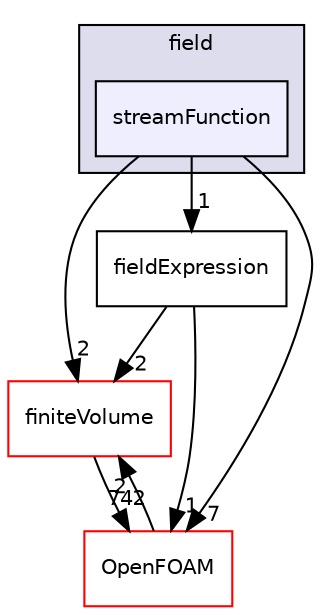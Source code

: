 digraph "src/functionObjects/field/streamFunction" {
  bgcolor=transparent;
  compound=true
  node [ fontsize="10", fontname="Helvetica"];
  edge [ labelfontsize="10", labelfontname="Helvetica"];
  subgraph clusterdir_bae024cac12ddc6733a616261920a91f {
    graph [ bgcolor="#ddddee", pencolor="black", label="field" fontname="Helvetica", fontsize="10", URL="dir_bae024cac12ddc6733a616261920a91f.html"]
  dir_695953c51e8e8cbe7188e2f8febeb23c [shape=box, label="streamFunction", style="filled", fillcolor="#eeeeff", pencolor="black", URL="dir_695953c51e8e8cbe7188e2f8febeb23c.html"];
  }
  dir_9bd15774b555cf7259a6fa18f99fe99b [shape=box label="finiteVolume" color="red" URL="dir_9bd15774b555cf7259a6fa18f99fe99b.html"];
  dir_99d46d8c6d72cd5f0a835500a9aad641 [shape=box label="fieldExpression" URL="dir_99d46d8c6d72cd5f0a835500a9aad641.html"];
  dir_c5473ff19b20e6ec4dfe5c310b3778a8 [shape=box label="OpenFOAM" color="red" URL="dir_c5473ff19b20e6ec4dfe5c310b3778a8.html"];
  dir_9bd15774b555cf7259a6fa18f99fe99b->dir_c5473ff19b20e6ec4dfe5c310b3778a8 [headlabel="742", labeldistance=1.5 headhref="dir_000867_001929.html"];
  dir_695953c51e8e8cbe7188e2f8febeb23c->dir_9bd15774b555cf7259a6fa18f99fe99b [headlabel="2", labeldistance=1.5 headhref="dir_001274_000867.html"];
  dir_695953c51e8e8cbe7188e2f8febeb23c->dir_99d46d8c6d72cd5f0a835500a9aad641 [headlabel="1", labeldistance=1.5 headhref="dir_001274_001252.html"];
  dir_695953c51e8e8cbe7188e2f8febeb23c->dir_c5473ff19b20e6ec4dfe5c310b3778a8 [headlabel="7", labeldistance=1.5 headhref="dir_001274_001929.html"];
  dir_99d46d8c6d72cd5f0a835500a9aad641->dir_9bd15774b555cf7259a6fa18f99fe99b [headlabel="2", labeldistance=1.5 headhref="dir_001252_000867.html"];
  dir_99d46d8c6d72cd5f0a835500a9aad641->dir_c5473ff19b20e6ec4dfe5c310b3778a8 [headlabel="1", labeldistance=1.5 headhref="dir_001252_001929.html"];
  dir_c5473ff19b20e6ec4dfe5c310b3778a8->dir_9bd15774b555cf7259a6fa18f99fe99b [headlabel="2", labeldistance=1.5 headhref="dir_001929_000867.html"];
}

